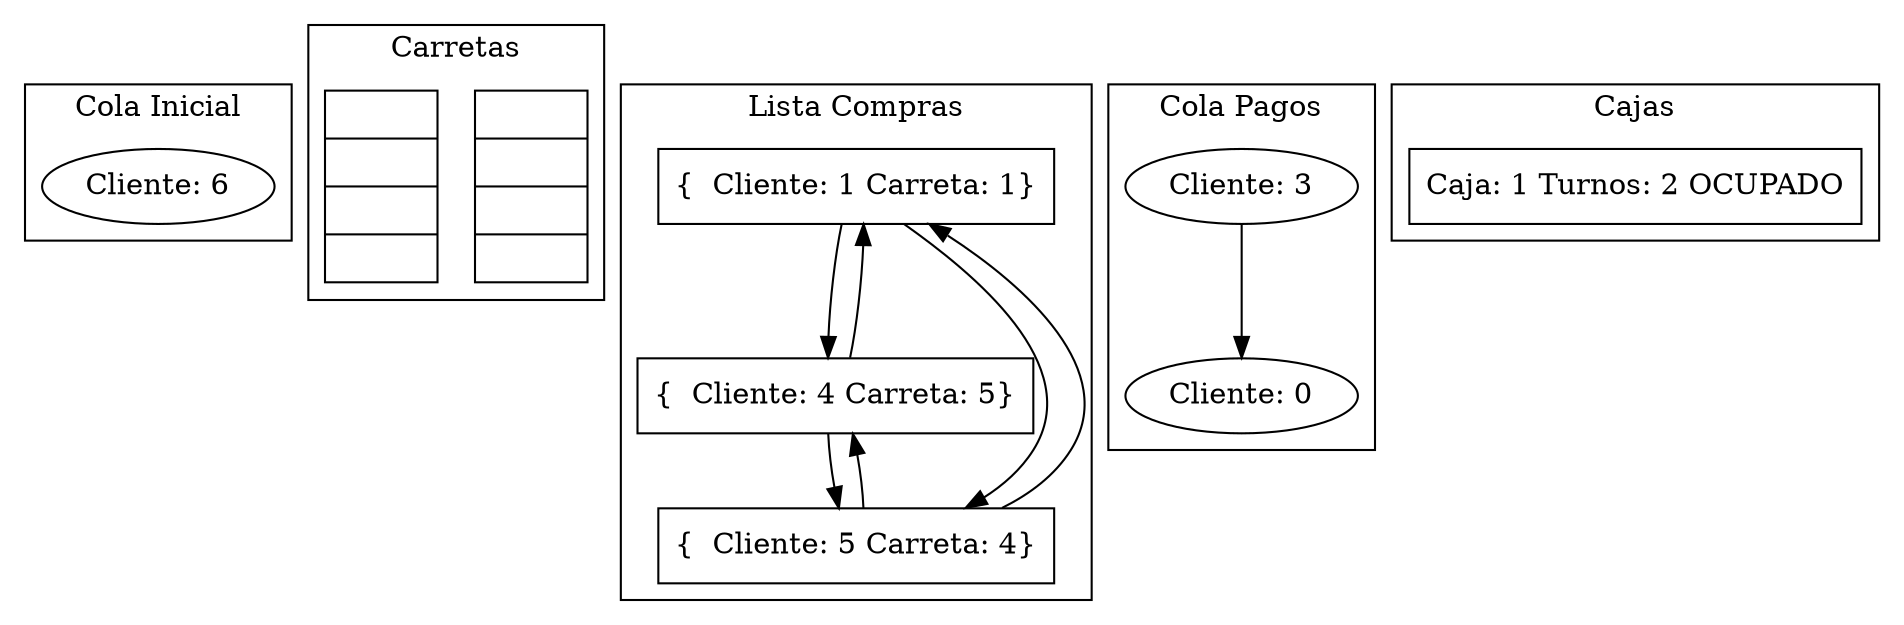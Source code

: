 digraph G {
subgraph cluster_1 {
label = "Cola Inicial" 
nodeCI0 [shape=oval, label="Cliente: 6"];
}
subgraph cluster_2 {
label = "Carretas" 
nodeP1 [shape=record, label="{ |||}"];
nodeP2 [shape=record, label="{ |||}"];
}
subgraph cluster_3 {
label = "Lista Compras" 
nodeL0 [shape=box, label="{  Cliente: 1 Carreta: 1}"];
nodeL1 [shape=box, label="{  Cliente: 4 Carreta: 5}"];
nodeL2 [shape=box, label="{  Cliente: 5 Carreta: 4}"];
nodeL0 -> nodeL1;
nodeL1 -> nodeL2;
nodeL2 -> nodeL0;
nodeL2 -> nodeL1;
nodeL1 -> nodeL0;
nodeL0 -> nodeL2;
}
subgraph cluster_4 {
label = "Cola Pagos" 
nodeCP0 [shape=oval, label="Cliente: 3"];
nodeCP1 [shape=oval, label="Cliente: 0"];
nodeCP0 -> nodeCP1;
}
subgraph cluster_5 {
label = "Cajas" 
nodeCA0 [shape=box, label="Caja: 1 Turnos: 2 OCUPADO"];
}
}